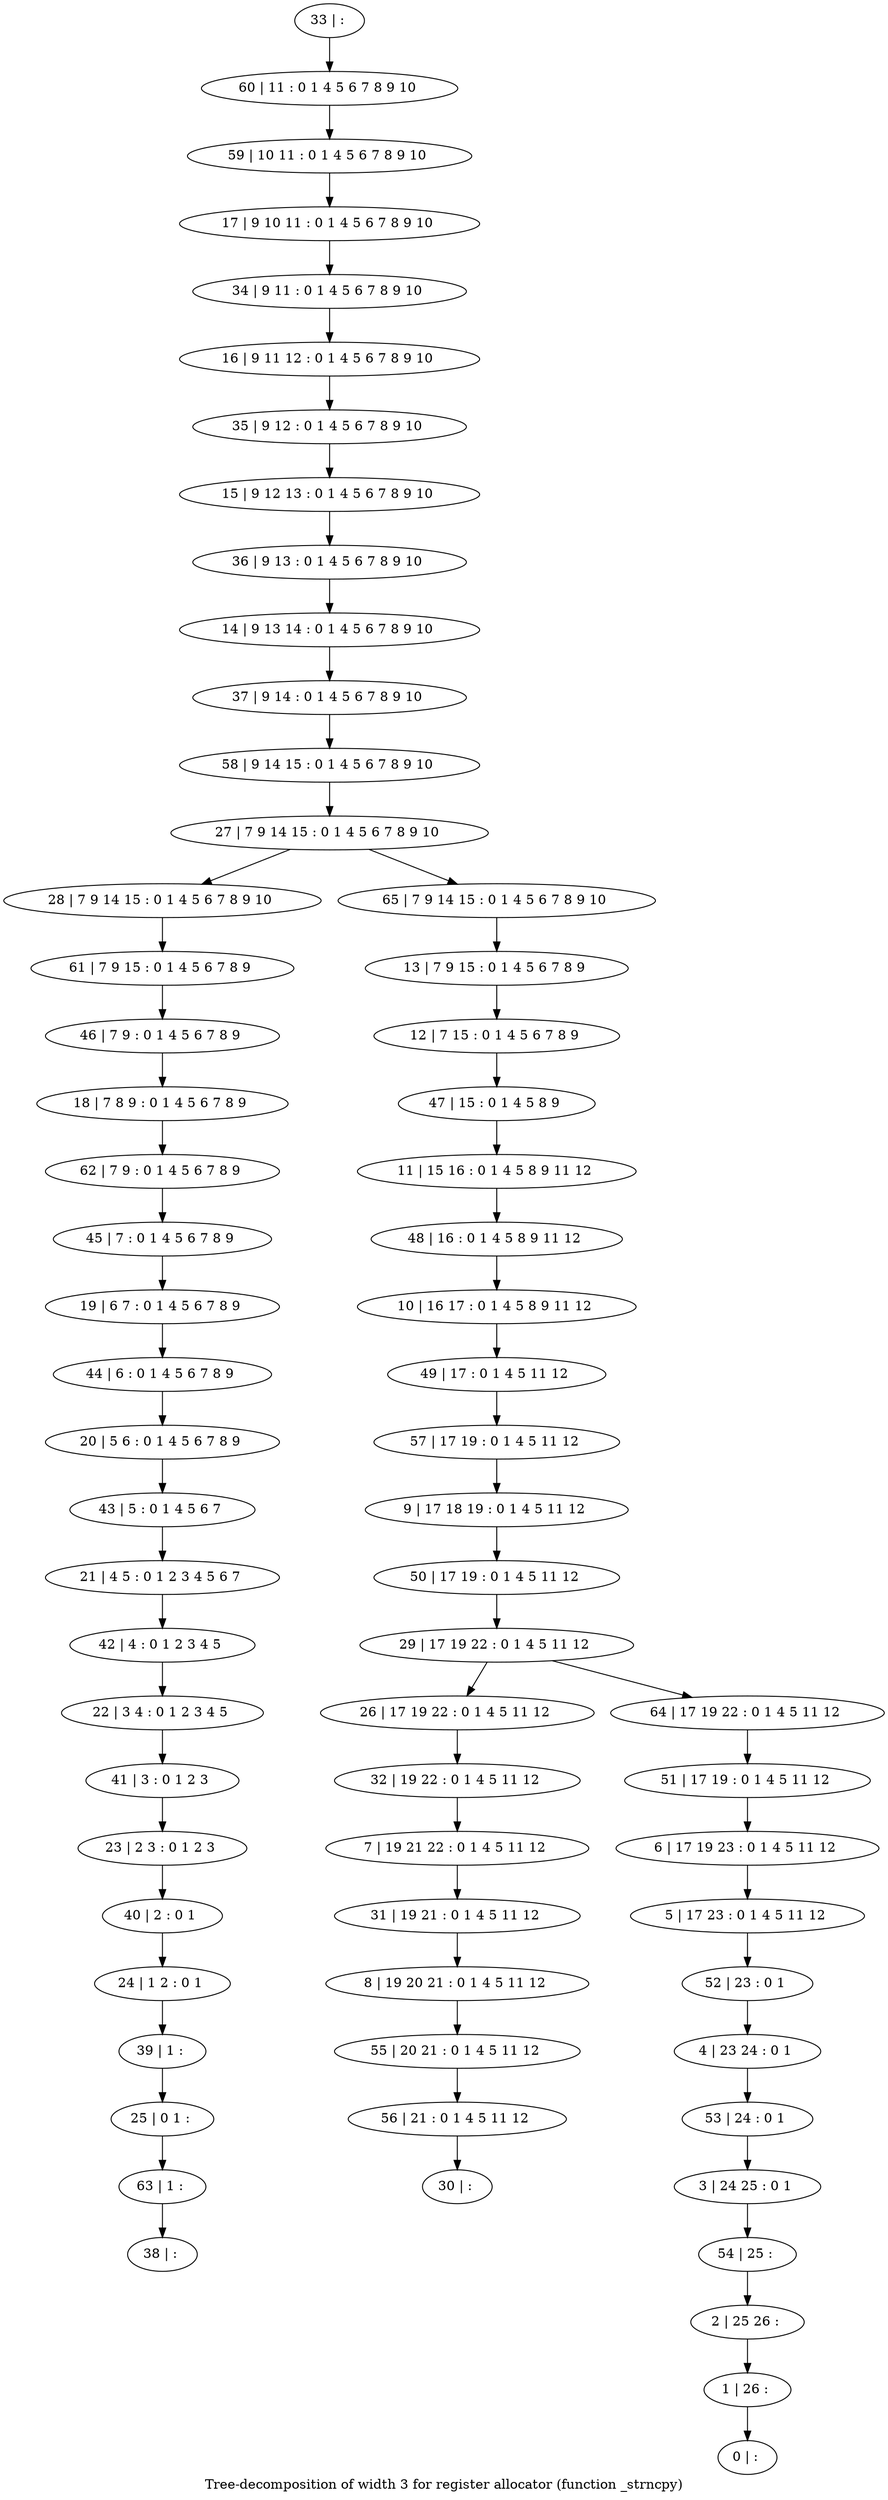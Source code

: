 digraph G {
graph [label="Tree-decomposition of width 3 for register allocator (function _strncpy)"]
0[label="0 | : "];
1[label="1 | 26 : "];
2[label="2 | 25 26 : "];
3[label="3 | 24 25 : 0 1 "];
4[label="4 | 23 24 : 0 1 "];
5[label="5 | 17 23 : 0 1 4 5 11 12 "];
6[label="6 | 17 19 23 : 0 1 4 5 11 12 "];
7[label="7 | 19 21 22 : 0 1 4 5 11 12 "];
8[label="8 | 19 20 21 : 0 1 4 5 11 12 "];
9[label="9 | 17 18 19 : 0 1 4 5 11 12 "];
10[label="10 | 16 17 : 0 1 4 5 8 9 11 12 "];
11[label="11 | 15 16 : 0 1 4 5 8 9 11 12 "];
12[label="12 | 7 15 : 0 1 4 5 6 7 8 9 "];
13[label="13 | 7 9 15 : 0 1 4 5 6 7 8 9 "];
14[label="14 | 9 13 14 : 0 1 4 5 6 7 8 9 10 "];
15[label="15 | 9 12 13 : 0 1 4 5 6 7 8 9 10 "];
16[label="16 | 9 11 12 : 0 1 4 5 6 7 8 9 10 "];
17[label="17 | 9 10 11 : 0 1 4 5 6 7 8 9 10 "];
18[label="18 | 7 8 9 : 0 1 4 5 6 7 8 9 "];
19[label="19 | 6 7 : 0 1 4 5 6 7 8 9 "];
20[label="20 | 5 6 : 0 1 4 5 6 7 8 9 "];
21[label="21 | 4 5 : 0 1 2 3 4 5 6 7 "];
22[label="22 | 3 4 : 0 1 2 3 4 5 "];
23[label="23 | 2 3 : 0 1 2 3 "];
24[label="24 | 1 2 : 0 1 "];
25[label="25 | 0 1 : "];
26[label="26 | 17 19 22 : 0 1 4 5 11 12 "];
27[label="27 | 7 9 14 15 : 0 1 4 5 6 7 8 9 10 "];
28[label="28 | 7 9 14 15 : 0 1 4 5 6 7 8 9 10 "];
29[label="29 | 17 19 22 : 0 1 4 5 11 12 "];
30[label="30 | : "];
31[label="31 | 19 21 : 0 1 4 5 11 12 "];
32[label="32 | 19 22 : 0 1 4 5 11 12 "];
33[label="33 | : "];
34[label="34 | 9 11 : 0 1 4 5 6 7 8 9 10 "];
35[label="35 | 9 12 : 0 1 4 5 6 7 8 9 10 "];
36[label="36 | 9 13 : 0 1 4 5 6 7 8 9 10 "];
37[label="37 | 9 14 : 0 1 4 5 6 7 8 9 10 "];
38[label="38 | : "];
39[label="39 | 1 : "];
40[label="40 | 2 : 0 1 "];
41[label="41 | 3 : 0 1 2 3 "];
42[label="42 | 4 : 0 1 2 3 4 5 "];
43[label="43 | 5 : 0 1 4 5 6 7 "];
44[label="44 | 6 : 0 1 4 5 6 7 8 9 "];
45[label="45 | 7 : 0 1 4 5 6 7 8 9 "];
46[label="46 | 7 9 : 0 1 4 5 6 7 8 9 "];
47[label="47 | 15 : 0 1 4 5 8 9 "];
48[label="48 | 16 : 0 1 4 5 8 9 11 12 "];
49[label="49 | 17 : 0 1 4 5 11 12 "];
50[label="50 | 17 19 : 0 1 4 5 11 12 "];
51[label="51 | 17 19 : 0 1 4 5 11 12 "];
52[label="52 | 23 : 0 1 "];
53[label="53 | 24 : 0 1 "];
54[label="54 | 25 : "];
55[label="55 | 20 21 : 0 1 4 5 11 12 "];
56[label="56 | 21 : 0 1 4 5 11 12 "];
57[label="57 | 17 19 : 0 1 4 5 11 12 "];
58[label="58 | 9 14 15 : 0 1 4 5 6 7 8 9 10 "];
59[label="59 | 10 11 : 0 1 4 5 6 7 8 9 10 "];
60[label="60 | 11 : 0 1 4 5 6 7 8 9 10 "];
61[label="61 | 7 9 15 : 0 1 4 5 6 7 8 9 "];
62[label="62 | 7 9 : 0 1 4 5 6 7 8 9 "];
63[label="63 | 1 : "];
64[label="64 | 17 19 22 : 0 1 4 5 11 12 "];
65[label="65 | 7 9 14 15 : 0 1 4 5 6 7 8 9 10 "];
31->8 ;
7->31 ;
32->7 ;
26->32 ;
39->25 ;
24->39 ;
40->24 ;
23->40 ;
41->23 ;
22->41 ;
42->22 ;
21->42 ;
43->21 ;
20->43 ;
44->20 ;
19->44 ;
45->19 ;
46->18 ;
8->55 ;
56->30 ;
55->56 ;
61->46 ;
28->61 ;
62->45 ;
18->62 ;
63->38 ;
25->63 ;
33->60 ;
60->59 ;
59->17 ;
17->34 ;
34->16 ;
16->35 ;
35->15 ;
15->36 ;
36->14 ;
14->37 ;
37->58 ;
58->27 ;
13->12 ;
12->47 ;
47->11 ;
11->48 ;
48->10 ;
10->49 ;
49->57 ;
57->9 ;
9->50 ;
50->29 ;
51->6 ;
6->5 ;
5->52 ;
52->4 ;
4->53 ;
53->3 ;
3->54 ;
54->2 ;
2->1 ;
1->0 ;
64->51 ;
65->13 ;
29->26 ;
29->64 ;
27->28 ;
27->65 ;
}
